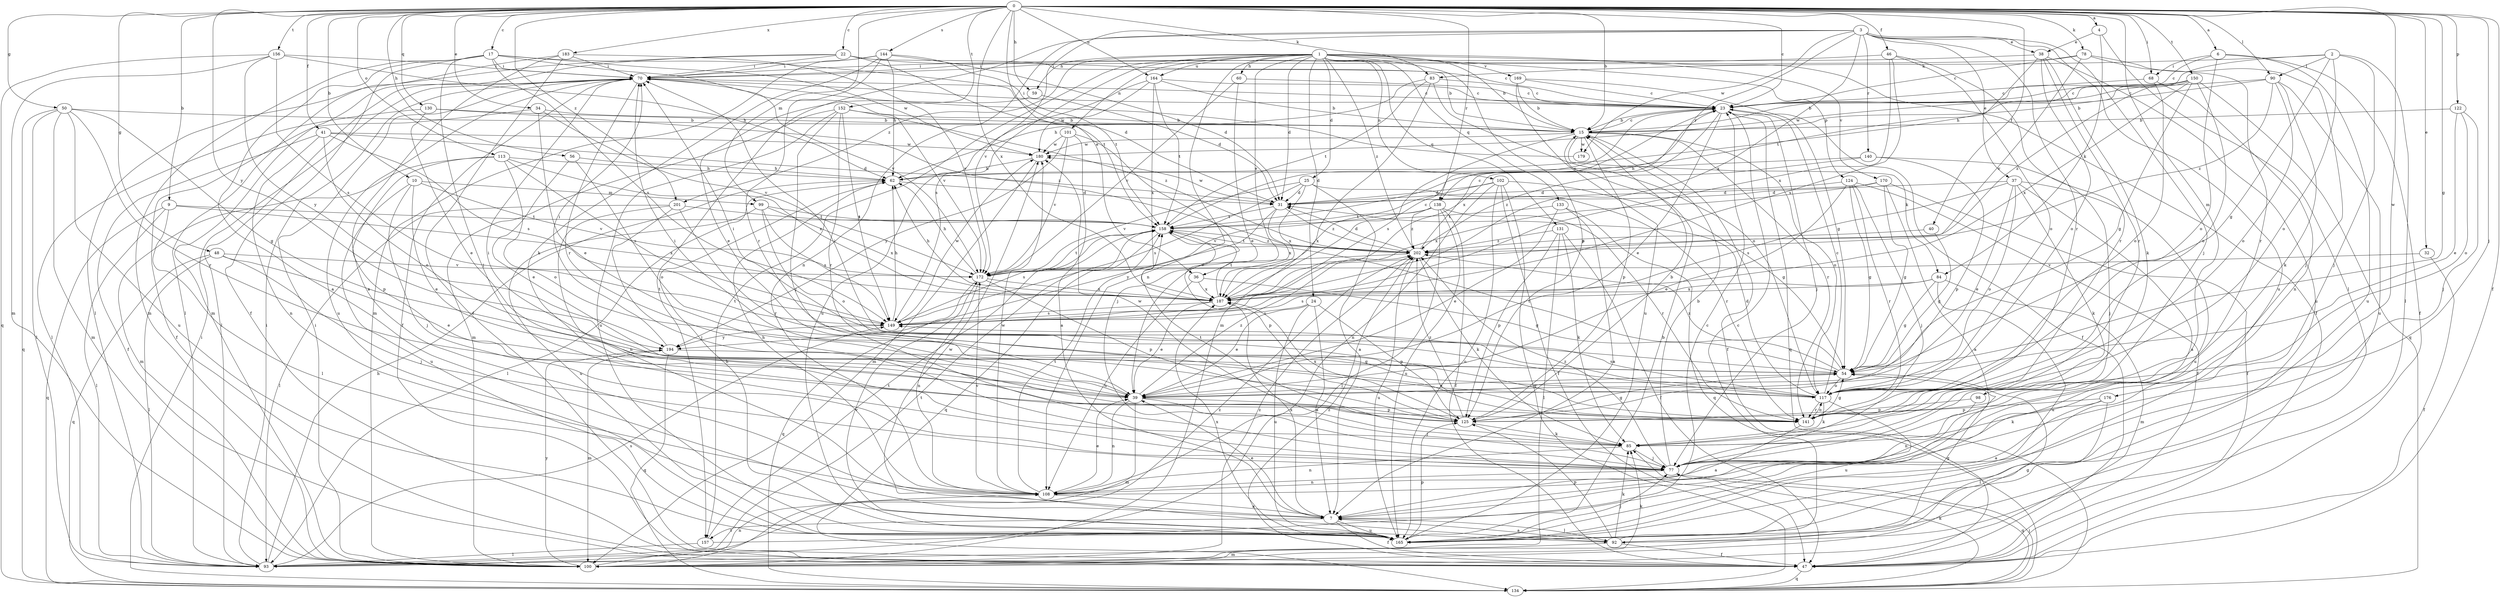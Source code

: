 strict digraph  {
0;
1;
2;
3;
4;
6;
7;
9;
10;
15;
17;
22;
23;
24;
25;
31;
32;
34;
36;
37;
38;
39;
40;
41;
46;
47;
48;
50;
54;
56;
59;
60;
62;
68;
70;
77;
78;
83;
84;
85;
90;
92;
93;
98;
99;
100;
101;
102;
108;
113;
117;
122;
124;
125;
130;
131;
133;
134;
138;
140;
141;
144;
149;
150;
152;
156;
157;
158;
164;
165;
169;
170;
172;
176;
179;
180;
183;
187;
194;
201;
202;
0 -> 4  [label=a];
0 -> 6  [label=a];
0 -> 9  [label=b];
0 -> 10  [label=b];
0 -> 15  [label=b];
0 -> 17  [label=c];
0 -> 22  [label=c];
0 -> 23  [label=c];
0 -> 32  [label=e];
0 -> 34  [label=e];
0 -> 36  [label=e];
0 -> 40  [label=f];
0 -> 41  [label=f];
0 -> 46  [label=f];
0 -> 47  [label=f];
0 -> 48  [label=g];
0 -> 50  [label=g];
0 -> 54  [label=g];
0 -> 56  [label=h];
0 -> 59  [label=h];
0 -> 68  [label=i];
0 -> 77  [label=j];
0 -> 78  [label=k];
0 -> 83  [label=k];
0 -> 90  [label=l];
0 -> 98  [label=m];
0 -> 99  [label=m];
0 -> 113  [label=o];
0 -> 122  [label=p];
0 -> 130  [label=q];
0 -> 138  [label=r];
0 -> 144  [label=s];
0 -> 150  [label=t];
0 -> 152  [label=t];
0 -> 156  [label=t];
0 -> 164  [label=u];
0 -> 176  [label=w];
0 -> 183  [label=x];
0 -> 187  [label=x];
0 -> 194  [label=y];
0 -> 201  [label=z];
1 -> 15  [label=b];
1 -> 24  [label=d];
1 -> 25  [label=d];
1 -> 31  [label=d];
1 -> 36  [label=e];
1 -> 47  [label=f];
1 -> 59  [label=h];
1 -> 60  [label=h];
1 -> 101  [label=n];
1 -> 102  [label=n];
1 -> 108  [label=n];
1 -> 124  [label=p];
1 -> 125  [label=p];
1 -> 131  [label=q];
1 -> 133  [label=q];
1 -> 149  [label=s];
1 -> 157  [label=t];
1 -> 164  [label=u];
1 -> 169  [label=v];
1 -> 170  [label=v];
1 -> 201  [label=z];
1 -> 202  [label=z];
2 -> 54  [label=g];
2 -> 62  [label=h];
2 -> 77  [label=j];
2 -> 83  [label=k];
2 -> 90  [label=l];
2 -> 92  [label=l];
2 -> 117  [label=o];
3 -> 37  [label=e];
3 -> 38  [label=e];
3 -> 77  [label=j];
3 -> 108  [label=n];
3 -> 138  [label=r];
3 -> 140  [label=r];
3 -> 141  [label=r];
3 -> 157  [label=t];
3 -> 165  [label=u];
3 -> 172  [label=v];
3 -> 179  [label=w];
3 -> 187  [label=x];
4 -> 38  [label=e];
4 -> 84  [label=k];
4 -> 92  [label=l];
6 -> 23  [label=c];
6 -> 47  [label=f];
6 -> 68  [label=i];
6 -> 117  [label=o];
6 -> 165  [label=u];
7 -> 39  [label=e];
7 -> 47  [label=f];
7 -> 92  [label=l];
7 -> 157  [label=t];
7 -> 165  [label=u];
7 -> 187  [label=x];
9 -> 92  [label=l];
9 -> 93  [label=l];
9 -> 134  [label=q];
9 -> 158  [label=t];
9 -> 187  [label=x];
10 -> 39  [label=e];
10 -> 77  [label=j];
10 -> 99  [label=m];
10 -> 165  [label=u];
10 -> 172  [label=v];
15 -> 23  [label=c];
15 -> 47  [label=f];
15 -> 84  [label=k];
15 -> 117  [label=o];
15 -> 125  [label=p];
15 -> 141  [label=r];
15 -> 149  [label=s];
15 -> 179  [label=w];
15 -> 180  [label=w];
17 -> 7  [label=a];
17 -> 31  [label=d];
17 -> 47  [label=f];
17 -> 70  [label=i];
17 -> 77  [label=j];
17 -> 100  [label=m];
17 -> 149  [label=s];
17 -> 172  [label=v];
17 -> 180  [label=w];
22 -> 15  [label=b];
22 -> 23  [label=c];
22 -> 70  [label=i];
22 -> 93  [label=l];
22 -> 100  [label=m];
22 -> 158  [label=t];
23 -> 15  [label=b];
23 -> 39  [label=e];
23 -> 47  [label=f];
23 -> 70  [label=i];
23 -> 77  [label=j];
23 -> 134  [label=q];
23 -> 187  [label=x];
24 -> 7  [label=a];
24 -> 39  [label=e];
24 -> 125  [label=p];
24 -> 149  [label=s];
24 -> 165  [label=u];
25 -> 7  [label=a];
25 -> 31  [label=d];
25 -> 141  [label=r];
25 -> 149  [label=s];
25 -> 172  [label=v];
25 -> 187  [label=x];
31 -> 158  [label=t];
31 -> 180  [label=w];
31 -> 187  [label=x];
31 -> 194  [label=y];
31 -> 202  [label=z];
32 -> 47  [label=f];
32 -> 172  [label=v];
34 -> 15  [label=b];
34 -> 39  [label=e];
34 -> 47  [label=f];
34 -> 172  [label=v];
36 -> 54  [label=g];
36 -> 108  [label=n];
36 -> 187  [label=x];
37 -> 7  [label=a];
37 -> 31  [label=d];
37 -> 39  [label=e];
37 -> 85  [label=k];
37 -> 117  [label=o];
37 -> 149  [label=s];
37 -> 165  [label=u];
38 -> 70  [label=i];
38 -> 85  [label=k];
38 -> 117  [label=o];
38 -> 141  [label=r];
38 -> 158  [label=t];
38 -> 165  [label=u];
39 -> 70  [label=i];
39 -> 77  [label=j];
39 -> 100  [label=m];
39 -> 108  [label=n];
39 -> 125  [label=p];
39 -> 202  [label=z];
40 -> 54  [label=g];
40 -> 202  [label=z];
41 -> 31  [label=d];
41 -> 47  [label=f];
41 -> 108  [label=n];
41 -> 117  [label=o];
41 -> 149  [label=s];
41 -> 180  [label=w];
46 -> 70  [label=i];
46 -> 117  [label=o];
46 -> 141  [label=r];
46 -> 149  [label=s];
46 -> 187  [label=x];
47 -> 134  [label=q];
47 -> 202  [label=z];
48 -> 39  [label=e];
48 -> 77  [label=j];
48 -> 93  [label=l];
48 -> 134  [label=q];
48 -> 172  [label=v];
50 -> 15  [label=b];
50 -> 54  [label=g];
50 -> 93  [label=l];
50 -> 100  [label=m];
50 -> 134  [label=q];
50 -> 141  [label=r];
50 -> 165  [label=u];
54 -> 39  [label=e];
54 -> 70  [label=i];
54 -> 117  [label=o];
54 -> 158  [label=t];
54 -> 202  [label=z];
56 -> 39  [label=e];
56 -> 62  [label=h];
56 -> 117  [label=o];
59 -> 31  [label=d];
59 -> 39  [label=e];
60 -> 23  [label=c];
60 -> 39  [label=e];
60 -> 172  [label=v];
62 -> 31  [label=d];
62 -> 93  [label=l];
68 -> 23  [label=c];
68 -> 108  [label=n];
68 -> 117  [label=o];
70 -> 23  [label=c];
70 -> 47  [label=f];
70 -> 93  [label=l];
70 -> 141  [label=r];
70 -> 165  [label=u];
70 -> 172  [label=v];
77 -> 15  [label=b];
77 -> 108  [label=n];
77 -> 134  [label=q];
77 -> 202  [label=z];
78 -> 23  [label=c];
78 -> 70  [label=i];
78 -> 77  [label=j];
78 -> 141  [label=r];
78 -> 172  [label=v];
83 -> 23  [label=c];
83 -> 62  [label=h];
83 -> 100  [label=m];
83 -> 117  [label=o];
83 -> 158  [label=t];
84 -> 54  [label=g];
84 -> 100  [label=m];
84 -> 149  [label=s];
84 -> 165  [label=u];
84 -> 187  [label=x];
85 -> 77  [label=j];
85 -> 108  [label=n];
85 -> 158  [label=t];
85 -> 180  [label=w];
90 -> 15  [label=b];
90 -> 23  [label=c];
90 -> 85  [label=k];
90 -> 117  [label=o];
90 -> 165  [label=u];
90 -> 202  [label=z];
92 -> 7  [label=a];
92 -> 23  [label=c];
92 -> 47  [label=f];
92 -> 54  [label=g];
92 -> 85  [label=k];
92 -> 100  [label=m];
92 -> 125  [label=p];
92 -> 180  [label=w];
93 -> 62  [label=h];
93 -> 70  [label=i];
93 -> 149  [label=s];
93 -> 158  [label=t];
93 -> 202  [label=z];
98 -> 108  [label=n];
98 -> 125  [label=p];
99 -> 117  [label=o];
99 -> 149  [label=s];
99 -> 158  [label=t];
99 -> 165  [label=u];
99 -> 187  [label=x];
100 -> 54  [label=g];
100 -> 70  [label=i];
100 -> 85  [label=k];
100 -> 108  [label=n];
100 -> 194  [label=y];
100 -> 202  [label=z];
101 -> 7  [label=a];
101 -> 77  [label=j];
101 -> 172  [label=v];
101 -> 180  [label=w];
101 -> 194  [label=y];
102 -> 31  [label=d];
102 -> 47  [label=f];
102 -> 54  [label=g];
102 -> 108  [label=n];
102 -> 134  [label=q];
102 -> 165  [label=u];
102 -> 187  [label=x];
108 -> 7  [label=a];
108 -> 39  [label=e];
108 -> 62  [label=h];
108 -> 158  [label=t];
108 -> 172  [label=v];
108 -> 180  [label=w];
113 -> 62  [label=h];
113 -> 100  [label=m];
113 -> 117  [label=o];
113 -> 125  [label=p];
113 -> 149  [label=s];
113 -> 187  [label=x];
117 -> 23  [label=c];
117 -> 31  [label=d];
117 -> 70  [label=i];
117 -> 85  [label=k];
117 -> 141  [label=r];
117 -> 149  [label=s];
117 -> 165  [label=u];
122 -> 15  [label=b];
122 -> 39  [label=e];
122 -> 77  [label=j];
122 -> 117  [label=o];
124 -> 31  [label=d];
124 -> 39  [label=e];
124 -> 47  [label=f];
124 -> 54  [label=g];
124 -> 77  [label=j];
124 -> 141  [label=r];
125 -> 15  [label=b];
125 -> 54  [label=g];
125 -> 70  [label=i];
125 -> 85  [label=k];
125 -> 187  [label=x];
125 -> 202  [label=z];
130 -> 15  [label=b];
130 -> 39  [label=e];
130 -> 93  [label=l];
130 -> 202  [label=z];
131 -> 47  [label=f];
131 -> 85  [label=k];
131 -> 93  [label=l];
131 -> 125  [label=p];
131 -> 202  [label=z];
133 -> 7  [label=a];
133 -> 39  [label=e];
133 -> 134  [label=q];
133 -> 158  [label=t];
134 -> 70  [label=i];
134 -> 77  [label=j];
134 -> 85  [label=k];
138 -> 47  [label=f];
138 -> 93  [label=l];
138 -> 141  [label=r];
138 -> 158  [label=t];
138 -> 165  [label=u];
138 -> 172  [label=v];
138 -> 202  [label=z];
140 -> 62  [label=h];
140 -> 77  [label=j];
140 -> 125  [label=p];
140 -> 202  [label=z];
141 -> 7  [label=a];
141 -> 54  [label=g];
141 -> 117  [label=o];
144 -> 31  [label=d];
144 -> 62  [label=h];
144 -> 70  [label=i];
144 -> 85  [label=k];
144 -> 100  [label=m];
144 -> 141  [label=r];
144 -> 158  [label=t];
149 -> 62  [label=h];
149 -> 180  [label=w];
149 -> 194  [label=y];
150 -> 15  [label=b];
150 -> 23  [label=c];
150 -> 54  [label=g];
150 -> 117  [label=o];
150 -> 134  [label=q];
150 -> 180  [label=w];
150 -> 187  [label=x];
150 -> 202  [label=z];
152 -> 15  [label=b];
152 -> 77  [label=j];
152 -> 100  [label=m];
152 -> 141  [label=r];
152 -> 149  [label=s];
152 -> 165  [label=u];
152 -> 202  [label=z];
156 -> 62  [label=h];
156 -> 70  [label=i];
156 -> 100  [label=m];
156 -> 134  [label=q];
156 -> 149  [label=s];
156 -> 194  [label=y];
157 -> 23  [label=c];
157 -> 93  [label=l];
157 -> 158  [label=t];
158 -> 23  [label=c];
158 -> 125  [label=p];
158 -> 134  [label=q];
158 -> 149  [label=s];
158 -> 202  [label=z];
164 -> 15  [label=b];
164 -> 23  [label=c];
164 -> 158  [label=t];
164 -> 165  [label=u];
164 -> 180  [label=w];
164 -> 187  [label=x];
165 -> 15  [label=b];
165 -> 62  [label=h];
165 -> 77  [label=j];
165 -> 125  [label=p];
165 -> 172  [label=v];
165 -> 187  [label=x];
169 -> 15  [label=b];
169 -> 23  [label=c];
169 -> 54  [label=g];
169 -> 165  [label=u];
170 -> 7  [label=a];
170 -> 31  [label=d];
170 -> 47  [label=f];
170 -> 54  [label=g];
170 -> 187  [label=x];
172 -> 62  [label=h];
172 -> 108  [label=n];
172 -> 125  [label=p];
172 -> 134  [label=q];
172 -> 158  [label=t];
172 -> 187  [label=x];
176 -> 7  [label=a];
176 -> 85  [label=k];
176 -> 93  [label=l];
176 -> 125  [label=p];
179 -> 70  [label=i];
180 -> 62  [label=h];
180 -> 100  [label=m];
183 -> 7  [label=a];
183 -> 47  [label=f];
183 -> 70  [label=i];
183 -> 93  [label=l];
183 -> 172  [label=v];
187 -> 23  [label=c];
187 -> 39  [label=e];
187 -> 62  [label=h];
187 -> 149  [label=s];
187 -> 158  [label=t];
194 -> 54  [label=g];
194 -> 70  [label=i];
194 -> 100  [label=m];
194 -> 134  [label=q];
201 -> 77  [label=j];
201 -> 93  [label=l];
201 -> 108  [label=n];
201 -> 141  [label=r];
201 -> 158  [label=t];
202 -> 23  [label=c];
202 -> 31  [label=d];
202 -> 85  [label=k];
202 -> 158  [label=t];
202 -> 165  [label=u];
202 -> 172  [label=v];
}
